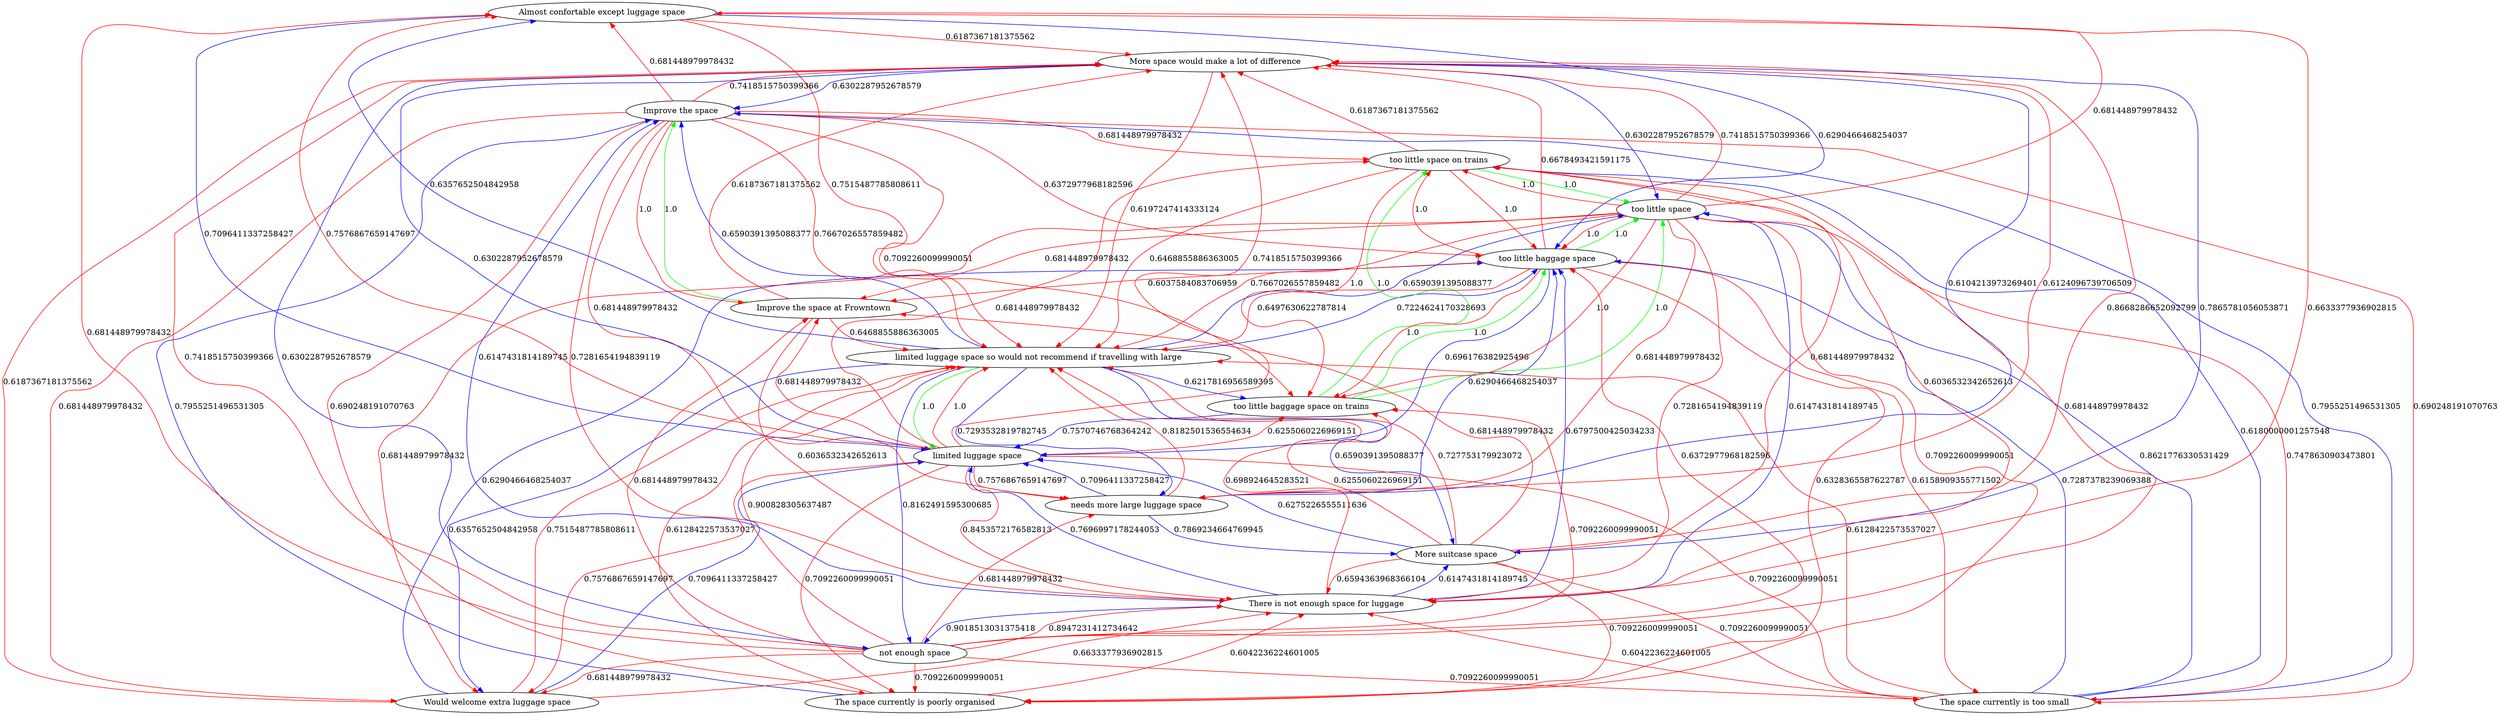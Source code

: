 digraph rawGraph {
"Almost confortable except luggage space";"Improve the space at Frowntown";"Improve the space";"More space would make a lot of difference";"More suitcase space";"The space currently is poorly organised";"The space currently is too small";"There is not enough space for luggage";"Would welcome extra luggage space";"limited luggage space so would not recommend if travelling with large";"limited luggage space";"needs more large luggage space";"not enough space";"too little baggage space on trains";"too little baggage space";"too little space";"too little space on trains";"Improve the space at Frowntown" -> "Improve the space" [label=1.0] [color=green]
"Improve the space" -> "Improve the space at Frowntown" [label=1.0] [color=red]
"Improve the space" -> "Almost confortable except luggage space" [label=0.681448979978432] [color=red]
"Almost confortable except luggage space" -> "More space would make a lot of difference" [label=0.6187367181375562] [color=red]
"Improve the space at Frowntown" -> "More space would make a lot of difference" [label=0.6187367181375562] [color=red]
"Improve the space" -> "More space would make a lot of difference" [label=0.7418515750399366] [color=red]
"More space would make a lot of difference" -> "Improve the space" [label=0.6302287952678579] [color=blue]
"More space would make a lot of difference" -> "More suitcase space" [label=0.7865781056053871] [color=blue]
"More suitcase space" -> "Improve the space at Frowntown" [label=0.681448979978432] [color=red]
"More suitcase space" -> "More space would make a lot of difference" [label=0.8668286652092799] [color=red]
"Improve the space" -> "The space currently is poorly organised" [label=0.690248191070763] [color=red]
"More suitcase space" -> "The space currently is poorly organised" [label=0.7092260099990051] [color=red]
"The space currently is poorly organised" -> "Improve the space" [label=0.7955251496531305] [color=blue]
"Improve the space" -> "The space currently is too small" [label=0.690248191070763] [color=red]
"More suitcase space" -> "The space currently is too small" [label=0.7092260099990051] [color=red]
"The space currently is too small" -> "Improve the space" [label=0.7955251496531305] [color=blue]
"Almost confortable except luggage space" -> "There is not enough space for luggage" [label=0.6633377936902815] [color=red]
"Improve the space at Frowntown" -> "There is not enough space for luggage" [label=0.6036532342652613] [color=red]
"Improve the space" -> "There is not enough space for luggage" [label=0.7281654194839119] [color=red]
"More suitcase space" -> "There is not enough space for luggage" [label=0.6594363968366104] [color=red]
"The space currently is poorly organised" -> "There is not enough space for luggage" [label=0.6042236224601005] [color=red]
"The space currently is too small" -> "There is not enough space for luggage" [label=0.6042236224601005] [color=red]
"There is not enough space for luggage" -> "Improve the space" [label=0.6147431814189745] [color=blue]
"There is not enough space for luggage" -> "More suitcase space" [label=0.6147431814189745] [color=blue]
"Improve the space" -> "Would welcome extra luggage space" [label=0.681448979978432] [color=red]
"Would welcome extra luggage space" -> "More space would make a lot of difference" [label=0.6187367181375562] [color=red]
"Would welcome extra luggage space" -> "There is not enough space for luggage" [label=0.6633377936902815] [color=red]
"limited luggage space so would not recommend if travelling with large" -> "limited luggage space" [label=1.0] [color=green]
"limited luggage space" -> "limited luggage space so would not recommend if travelling with large" [label=1.0] [color=red]
"Almost confortable except luggage space" -> "limited luggage space so would not recommend if travelling with large" [label=0.7515487785808611] [color=red]
"Almost confortable except luggage space" -> "limited luggage space" [label=0.7096411337258427] [color=blue]
"Improve the space at Frowntown" -> "limited luggage space so would not recommend if travelling with large" [label=0.6468855886363005] [color=red]
"Improve the space" -> "limited luggage space so would not recommend if travelling with large" [label=0.7667026557859482] [color=red]
"More space would make a lot of difference" -> "limited luggage space so would not recommend if travelling with large" [label=0.6197247414333124] [color=red]
"More space would make a lot of difference" -> "limited luggage space" [label=0.6302287952678579] [color=blue]
"More suitcase space" -> "limited luggage space so would not recommend if travelling with large" [label=0.727753179923072] [color=red]
"More suitcase space" -> "limited luggage space" [label=0.6275226555511636] [color=blue]
"The space currently is poorly organised" -> "limited luggage space so would not recommend if travelling with large" [label=0.6128422573537027] [color=red]
"The space currently is too small" -> "limited luggage space so would not recommend if travelling with large" [label=0.6128422573537027] [color=red]
"There is not enough space for luggage" -> "limited luggage space so would not recommend if travelling with large" [label=0.698924645283521] [color=red]
"There is not enough space for luggage" -> "limited luggage space" [label=0.7696997178244053] [color=blue]
"Would welcome extra luggage space" -> "limited luggage space so would not recommend if travelling with large" [label=0.7515487785808611] [color=red]
"Would welcome extra luggage space" -> "limited luggage space" [label=0.7096411337258427] [color=blue]
"limited luggage space so would not recommend if travelling with large" -> "Almost confortable except luggage space" [label=0.6357652504842958] [color=blue]
"limited luggage space so would not recommend if travelling with large" -> "Improve the space" [label=0.6590391395088377] [color=blue]
"limited luggage space so would not recommend if travelling with large" -> "More suitcase space" [label=0.6590391395088377] [color=blue]
"limited luggage space so would not recommend if travelling with large" -> "Would welcome extra luggage space" [label=0.6357652504842958] [color=blue]
"limited luggage space" -> "Almost confortable except luggage space" [label=0.7576867659147697] [color=red]
"limited luggage space" -> "Improve the space at Frowntown" [label=0.681448979978432] [color=red]
"limited luggage space" -> "More space would make a lot of difference" [label=0.7418515750399366] [color=red]
"limited luggage space" -> "The space currently is poorly organised" [label=0.7092260099990051] [color=red]
"limited luggage space" -> "The space currently is too small" [label=0.7092260099990051] [color=red]
"limited luggage space" -> "There is not enough space for luggage" [label=0.8453572176582813] [color=red]
"limited luggage space" -> "Would welcome extra luggage space" [label=0.7576867659147697] [color=red]
"Improve the space" -> "needs more large luggage space" [label=0.681448979978432] [color=red]
"More space would make a lot of difference" -> "needs more large luggage space" [label=0.6104213973269401] [color=blue]
"limited luggage space so would not recommend if travelling with large" -> "needs more large luggage space" [label=0.7293532819782745] [color=blue]
"limited luggage space" -> "needs more large luggage space" [label=0.7576867659147697] [color=red]
"needs more large luggage space" -> "More space would make a lot of difference" [label=0.6124096739706509] [color=red]
"needs more large luggage space" -> "More suitcase space" [label=0.7869234664769945] [color=blue]
"needs more large luggage space" -> "limited luggage space so would not recommend if travelling with large" [label=0.8182501536554634] [color=red]
"needs more large luggage space" -> "limited luggage space" [label=0.7096411337258427] [color=blue]
"More space would make a lot of difference" -> "not enough space" [label=0.6302287952678579] [color=blue]
"There is not enough space for luggage" -> "not enough space" [label=0.9018513031375418] [color=blue]
"limited luggage space so would not recommend if travelling with large" -> "not enough space" [label=0.8162491595300685] [color=blue]
"not enough space" -> "Almost confortable except luggage space" [label=0.681448979978432] [color=red]
"not enough space" -> "Improve the space at Frowntown" [label=0.681448979978432] [color=red]
"not enough space" -> "More space would make a lot of difference" [label=0.7418515750399366] [color=red]
"not enough space" -> "The space currently is poorly organised" [label=0.7092260099990051] [color=red]
"not enough space" -> "The space currently is too small" [label=0.7092260099990051] [color=red]
"not enough space" -> "There is not enough space for luggage" [label=0.8947231412734642] [color=red]
"not enough space" -> "Would welcome extra luggage space" [label=0.681448979978432] [color=red]
"not enough space" -> "limited luggage space so would not recommend if travelling with large" [label=0.900828305637487] [color=red]
"not enough space" -> "needs more large luggage space" [label=0.681448979978432] [color=red]
"too little baggage space on trains" -> "too little baggage space" [label=1.0] [color=green]
"too little baggage space" -> "too little space" [label=1.0] [color=green]
"too little baggage space on trains" -> "too little space on trains" [label=1.0] [color=green]
"too little space on trains" -> "too little space" [label=1.0] [color=green]
"too little baggage space on trains" -> "too little space" [label=1.0] [color=green]
"too little baggage space" -> "too little baggage space on trains" [label=1.0] [color=red]
"too little baggage space" -> "too little space on trains" [label=1.0] [color=red]
"too little space" -> "too little baggage space on trains" [label=1.0] [color=red]
"too little space" -> "too little baggage space" [label=1.0] [color=red]
"too little space" -> "too little space on trains" [label=1.0] [color=red]
"too little space on trains" -> "too little baggage space on trains" [label=1.0] [color=red]
"too little space on trains" -> "too little baggage space" [label=1.0] [color=red]
"Almost confortable except luggage space" -> "too little baggage space" [label=0.6290466468254037] [color=blue]
"Improve the space" -> "too little baggage space on trains" [label=0.7092260099990051] [color=red]
"Improve the space" -> "too little baggage space" [label=0.6372977968182596] [color=red]
"Improve the space" -> "too little space on trains" [label=0.681448979978432] [color=red]
"More space would make a lot of difference" -> "too little space" [label=0.6302287952678579] [color=blue]
"More suitcase space" -> "too little baggage space on trains" [label=0.6255060226969151] [color=red]
"More suitcase space" -> "too little space on trains" [label=0.681448979978432] [color=red]
"The space currently is too small" -> "too little baggage space" [label=0.7287378239069388] [color=blue]
"The space currently is too small" -> "too little space" [label=0.8621776330531429] [color=blue]
"The space currently is too small" -> "too little space on trains" [label=0.6180000001257548] [color=blue]
"There is not enough space for luggage" -> "too little baggage space" [label=0.6797500425034233] [color=blue]
"There is not enough space for luggage" -> "too little space" [label=0.6147431814189745] [color=blue]
"Would welcome extra luggage space" -> "too little baggage space" [label=0.6290466468254037] [color=blue]
"limited luggage space so would not recommend if travelling with large" -> "too little baggage space on trains" [label=0.6217816956589395] [color=blue]
"limited luggage space so would not recommend if travelling with large" -> "too little baggage space" [label=0.7224624170328693] [color=blue]
"limited luggage space so would not recommend if travelling with large" -> "too little space" [label=0.6590391395088377] [color=blue]
"limited luggage space" -> "too little baggage space on trains" [label=0.6255060226969151] [color=red]
"limited luggage space" -> "too little space on trains" [label=0.681448979978432] [color=red]
"needs more large luggage space" -> "too little baggage space" [label=0.6290466468254037] [color=blue]
"not enough space" -> "too little baggage space on trains" [label=0.7092260099990051] [color=red]
"not enough space" -> "too little baggage space" [label=0.6372977968182596] [color=red]
"not enough space" -> "too little space on trains" [label=0.681448979978432] [color=red]
"too little baggage space on trains" -> "limited luggage space" [label=0.7570746768364242] [color=blue]
"too little baggage space" -> "Improve the space at Frowntown" [label=0.6037584083706959] [color=red]
"too little baggage space" -> "More space would make a lot of difference" [label=0.6678493421591175] [color=red]
"too little baggage space" -> "The space currently is poorly organised" [label=0.6328365587622787] [color=red]
"too little baggage space" -> "The space currently is too small" [label=0.6158909355771502] [color=red]
"too little baggage space" -> "limited luggage space so would not recommend if travelling with large" [label=0.6497630622787814] [color=red]
"too little baggage space" -> "limited luggage space" [label=0.696176382925496] [color=blue]
"too little space" -> "Almost confortable except luggage space" [label=0.681448979978432] [color=red]
"too little space" -> "Improve the space at Frowntown" [label=0.681448979978432] [color=red]
"too little space" -> "More space would make a lot of difference" [label=0.7418515750399366] [color=red]
"too little space" -> "The space currently is poorly organised" [label=0.7092260099990051] [color=red]
"too little space" -> "The space currently is too small" [label=0.7478630903473801] [color=red]
"too little space" -> "There is not enough space for luggage" [label=0.7281654194839119] [color=red]
"too little space" -> "Would welcome extra luggage space" [label=0.681448979978432] [color=red]
"too little space" -> "limited luggage space so would not recommend if travelling with large" [label=0.7667026557859482] [color=red]
"too little space" -> "needs more large luggage space" [label=0.681448979978432] [color=red]
"too little space on trains" -> "More space would make a lot of difference" [label=0.6187367181375562] [color=red]
"too little space on trains" -> "There is not enough space for luggage" [label=0.6036532342652613] [color=red]
"too little space on trains" -> "limited luggage space so would not recommend if travelling with large" [label=0.6468855886363005] [color=red]
}